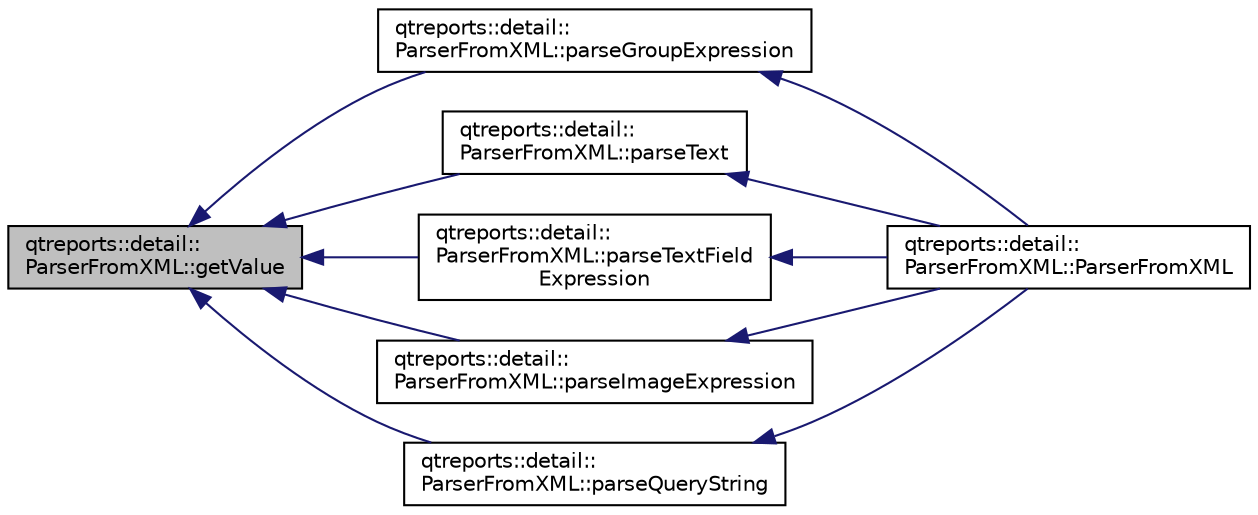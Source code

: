 digraph "qtreports::detail::ParserFromXML::getValue"
{
 // INTERACTIVE_SVG=YES
  bgcolor="transparent";
  edge [fontname="Helvetica",fontsize="10",labelfontname="Helvetica",labelfontsize="10"];
  node [fontname="Helvetica",fontsize="10",shape=record];
  rankdir="LR";
  Node1 [label="qtreports::detail::\lParserFromXML::getValue",height=0.2,width=0.4,color="black", fillcolor="grey75", style="filled", fontcolor="black"];
  Node1 -> Node2 [dir="back",color="midnightblue",fontsize="10",style="solid",fontname="Helvetica"];
  Node2 [label="qtreports::detail::\lParserFromXML::parseGroupExpression",height=0.2,width=0.4,color="black",URL="$classqtreports_1_1detail_1_1_parser_from_x_m_l.html#a5227072dac0a691b04214b47f55f96ad",tooltip="Парсит тэг groupExpression. "];
  Node2 -> Node3 [dir="back",color="midnightblue",fontsize="10",style="solid",fontname="Helvetica"];
  Node3 [label="qtreports::detail::\lParserFromXML::ParserFromXML",height=0.2,width=0.4,color="black",URL="$classqtreports_1_1detail_1_1_parser_from_x_m_l.html#ab548bd252b2e13a315daefae6b43f1d6"];
  Node1 -> Node4 [dir="back",color="midnightblue",fontsize="10",style="solid",fontname="Helvetica"];
  Node4 [label="qtreports::detail::\lParserFromXML::parseText",height=0.2,width=0.4,color="black",URL="$classqtreports_1_1detail_1_1_parser_from_x_m_l.html#ae037521ded63aa8447653b9079b4de08",tooltip="Парсит текст для staticText. "];
  Node4 -> Node3 [dir="back",color="midnightblue",fontsize="10",style="solid",fontname="Helvetica"];
  Node1 -> Node5 [dir="back",color="midnightblue",fontsize="10",style="solid",fontname="Helvetica"];
  Node5 [label="qtreports::detail::\lParserFromXML::parseTextField\lExpression",height=0.2,width=0.4,color="black",URL="$classqtreports_1_1detail_1_1_parser_from_x_m_l.html#a459f21efce7b714320d84d304d304d60",tooltip="Парсит текст для textField. "];
  Node5 -> Node3 [dir="back",color="midnightblue",fontsize="10",style="solid",fontname="Helvetica"];
  Node1 -> Node6 [dir="back",color="midnightblue",fontsize="10",style="solid",fontname="Helvetica"];
  Node6 [label="qtreports::detail::\lParserFromXML::parseImageExpression",height=0.2,width=0.4,color="black",URL="$classqtreports_1_1detail_1_1_parser_from_x_m_l.html#a5bb40e2d4ed991c7d61f2c16d8aeaf26",tooltip="Парсит текст (imageExpression) для image. "];
  Node6 -> Node3 [dir="back",color="midnightblue",fontsize="10",style="solid",fontname="Helvetica"];
  Node1 -> Node7 [dir="back",color="midnightblue",fontsize="10",style="solid",fontname="Helvetica"];
  Node7 [label="qtreports::detail::\lParserFromXML::parseQueryString",height=0.2,width=0.4,color="black",URL="$classqtreports_1_1detail_1_1_parser_from_x_m_l.html#a027c1caea8508dc831486969bc47734c",tooltip="Парсит запросы "];
  Node7 -> Node3 [dir="back",color="midnightblue",fontsize="10",style="solid",fontname="Helvetica"];
}

